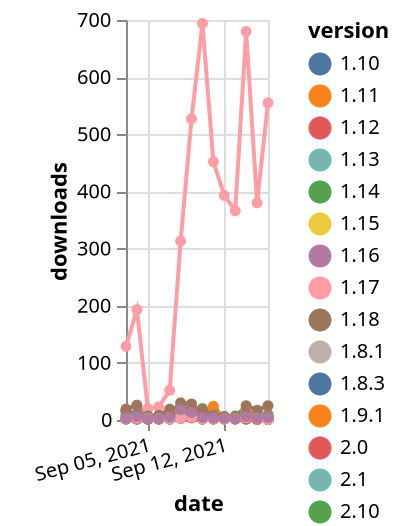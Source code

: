{"$schema": "https://vega.github.io/schema/vega-lite/v5.json", "description": "A simple bar chart with embedded data.", "data": {"values": [{"date": "2021-09-03", "total": 8453, "delta": 3, "version": "1.17"}, {"date": "2021-09-04", "total": 8455, "delta": 2, "version": "1.17"}, {"date": "2021-09-05", "total": 8457, "delta": 2, "version": "1.17"}, {"date": "2021-09-06", "total": 8459, "delta": 2, "version": "1.17"}, {"date": "2021-09-07", "total": 8461, "delta": 2, "version": "1.17"}, {"date": "2021-09-08", "total": 8467, "delta": 6, "version": "1.17"}, {"date": "2021-09-09", "total": 8478, "delta": 11, "version": "1.17"}, {"date": "2021-09-10", "total": 8480, "delta": 2, "version": "1.17"}, {"date": "2021-09-11", "total": 8482, "delta": 2, "version": "1.17"}, {"date": "2021-09-12", "total": 8484, "delta": 2, "version": "1.17"}, {"date": "2021-09-13", "total": 8486, "delta": 2, "version": "1.17"}, {"date": "2021-09-14", "total": 8488, "delta": 2, "version": "1.17"}, {"date": "2021-09-15", "total": 8490, "delta": 2, "version": "1.17"}, {"date": "2021-09-16", "total": 8491, "delta": 1, "version": "1.17"}, {"date": "2021-09-03", "total": 8289, "delta": 3, "version": "1.12"}, {"date": "2021-09-04", "total": 8291, "delta": 2, "version": "1.12"}, {"date": "2021-09-05", "total": 8293, "delta": 2, "version": "1.12"}, {"date": "2021-09-06", "total": 8295, "delta": 2, "version": "1.12"}, {"date": "2021-09-07", "total": 8297, "delta": 2, "version": "1.12"}, {"date": "2021-09-08", "total": 8305, "delta": 8, "version": "1.12"}, {"date": "2021-09-09", "total": 8313, "delta": 8, "version": "1.12"}, {"date": "2021-09-10", "total": 8315, "delta": 2, "version": "1.12"}, {"date": "2021-09-11", "total": 8317, "delta": 2, "version": "1.12"}, {"date": "2021-09-12", "total": 8319, "delta": 2, "version": "1.12"}, {"date": "2021-09-13", "total": 8321, "delta": 2, "version": "1.12"}, {"date": "2021-09-14", "total": 8323, "delta": 2, "version": "1.12"}, {"date": "2021-09-15", "total": 8325, "delta": 2, "version": "1.12"}, {"date": "2021-09-16", "total": 8326, "delta": 1, "version": "1.12"}, {"date": "2021-09-03", "total": 19891, "delta": 2, "version": "1.15"}, {"date": "2021-09-04", "total": 19893, "delta": 2, "version": "1.15"}, {"date": "2021-09-05", "total": 19895, "delta": 2, "version": "1.15"}, {"date": "2021-09-06", "total": 19897, "delta": 2, "version": "1.15"}, {"date": "2021-09-07", "total": 19899, "delta": 2, "version": "1.15"}, {"date": "2021-09-08", "total": 19904, "delta": 5, "version": "1.15"}, {"date": "2021-09-09", "total": 19909, "delta": 5, "version": "1.15"}, {"date": "2021-09-10", "total": 19912, "delta": 3, "version": "1.15"}, {"date": "2021-09-11", "total": 19915, "delta": 3, "version": "1.15"}, {"date": "2021-09-12", "total": 19917, "delta": 2, "version": "1.15"}, {"date": "2021-09-13", "total": 19919, "delta": 2, "version": "1.15"}, {"date": "2021-09-14", "total": 19922, "delta": 3, "version": "1.15"}, {"date": "2021-09-15", "total": 19924, "delta": 2, "version": "1.15"}, {"date": "2021-09-16", "total": 19925, "delta": 1, "version": "1.15"}, {"date": "2021-09-03", "total": 13961, "delta": 15, "version": "2.3"}, {"date": "2021-09-04", "total": 13967, "delta": 6, "version": "2.3"}, {"date": "2021-09-05", "total": 13970, "delta": 3, "version": "2.3"}, {"date": "2021-09-06", "total": 13977, "delta": 7, "version": "2.3"}, {"date": "2021-09-07", "total": 13980, "delta": 3, "version": "2.3"}, {"date": "2021-09-08", "total": 13989, "delta": 9, "version": "2.3"}, {"date": "2021-09-09", "total": 14002, "delta": 13, "version": "2.3"}, {"date": "2021-09-10", "total": 14013, "delta": 11, "version": "2.3"}, {"date": "2021-09-11", "total": 14031, "delta": 18, "version": "2.3"}, {"date": "2021-09-12", "total": 14035, "delta": 4, "version": "2.3"}, {"date": "2021-09-13", "total": 14039, "delta": 4, "version": "2.3"}, {"date": "2021-09-14", "total": 14049, "delta": 10, "version": "2.3"}, {"date": "2021-09-15", "total": 14063, "delta": 14, "version": "2.3"}, {"date": "2021-09-16", "total": 14067, "delta": 4, "version": "2.3"}, {"date": "2021-09-03", "total": 5531, "delta": 2, "version": "1.8.3"}, {"date": "2021-09-04", "total": 5533, "delta": 2, "version": "1.8.3"}, {"date": "2021-09-05", "total": 5535, "delta": 2, "version": "1.8.3"}, {"date": "2021-09-06", "total": 5537, "delta": 2, "version": "1.8.3"}, {"date": "2021-09-07", "total": 5539, "delta": 2, "version": "1.8.3"}, {"date": "2021-09-08", "total": 5543, "delta": 4, "version": "1.8.3"}, {"date": "2021-09-09", "total": 5549, "delta": 6, "version": "1.8.3"}, {"date": "2021-09-10", "total": 5551, "delta": 2, "version": "1.8.3"}, {"date": "2021-09-11", "total": 5553, "delta": 2, "version": "1.8.3"}, {"date": "2021-09-12", "total": 5555, "delta": 2, "version": "1.8.3"}, {"date": "2021-09-13", "total": 5557, "delta": 2, "version": "1.8.3"}, {"date": "2021-09-14", "total": 5559, "delta": 2, "version": "1.8.3"}, {"date": "2021-09-15", "total": 5560, "delta": 1, "version": "1.8.3"}, {"date": "2021-09-16", "total": 5561, "delta": 1, "version": "1.8.3"}, {"date": "2021-09-03", "total": 2741, "delta": 2, "version": "2.0"}, {"date": "2021-09-04", "total": 2743, "delta": 2, "version": "2.0"}, {"date": "2021-09-05", "total": 2745, "delta": 2, "version": "2.0"}, {"date": "2021-09-06", "total": 2747, "delta": 2, "version": "2.0"}, {"date": "2021-09-07", "total": 2749, "delta": 2, "version": "2.0"}, {"date": "2021-09-08", "total": 2753, "delta": 4, "version": "2.0"}, {"date": "2021-09-09", "total": 2761, "delta": 8, "version": "2.0"}, {"date": "2021-09-10", "total": 2763, "delta": 2, "version": "2.0"}, {"date": "2021-09-11", "total": 2765, "delta": 2, "version": "2.0"}, {"date": "2021-09-12", "total": 2767, "delta": 2, "version": "2.0"}, {"date": "2021-09-13", "total": 2769, "delta": 2, "version": "2.0"}, {"date": "2021-09-14", "total": 2771, "delta": 2, "version": "2.0"}, {"date": "2021-09-15", "total": 2773, "delta": 2, "version": "2.0"}, {"date": "2021-09-16", "total": 2774, "delta": 1, "version": "2.0"}, {"date": "2021-09-03", "total": 12376, "delta": 129, "version": "3.4"}, {"date": "2021-09-04", "total": 12569, "delta": 193, "version": "3.4"}, {"date": "2021-09-05", "total": 12589, "delta": 20, "version": "3.4"}, {"date": "2021-09-06", "total": 12612, "delta": 23, "version": "3.4"}, {"date": "2021-09-07", "total": 12664, "delta": 52, "version": "3.4"}, {"date": "2021-09-08", "total": 12977, "delta": 313, "version": "3.4"}, {"date": "2021-09-09", "total": 13504, "delta": 527, "version": "3.4"}, {"date": "2021-09-10", "total": 14198, "delta": 694, "version": "3.4"}, {"date": "2021-09-11", "total": 14650, "delta": 452, "version": "3.4"}, {"date": "2021-09-12", "total": 15043, "delta": 393, "version": "3.4"}, {"date": "2021-09-13", "total": 15409, "delta": 366, "version": "3.4"}, {"date": "2021-09-14", "total": 16089, "delta": 680, "version": "3.4"}, {"date": "2021-09-15", "total": 16469, "delta": 380, "version": "3.4"}, {"date": "2021-09-16", "total": 17024, "delta": 555, "version": "3.4"}, {"date": "2021-09-03", "total": 2524, "delta": 3, "version": "2.7"}, {"date": "2021-09-04", "total": 2526, "delta": 2, "version": "2.7"}, {"date": "2021-09-05", "total": 2528, "delta": 2, "version": "2.7"}, {"date": "2021-09-06", "total": 2530, "delta": 2, "version": "2.7"}, {"date": "2021-09-07", "total": 2533, "delta": 3, "version": "2.7"}, {"date": "2021-09-08", "total": 2538, "delta": 5, "version": "2.7"}, {"date": "2021-09-09", "total": 2546, "delta": 8, "version": "2.7"}, {"date": "2021-09-10", "total": 2548, "delta": 2, "version": "2.7"}, {"date": "2021-09-11", "total": 2550, "delta": 2, "version": "2.7"}, {"date": "2021-09-12", "total": 2552, "delta": 2, "version": "2.7"}, {"date": "2021-09-13", "total": 2554, "delta": 2, "version": "2.7"}, {"date": "2021-09-14", "total": 2556, "delta": 2, "version": "2.7"}, {"date": "2021-09-15", "total": 2558, "delta": 2, "version": "2.7"}, {"date": "2021-09-16", "total": 2559, "delta": 1, "version": "2.7"}, {"date": "2021-09-03", "total": 4657, "delta": 6, "version": "3.1"}, {"date": "2021-09-04", "total": 4660, "delta": 3, "version": "3.1"}, {"date": "2021-09-05", "total": 4662, "delta": 2, "version": "3.1"}, {"date": "2021-09-06", "total": 4664, "delta": 2, "version": "3.1"}, {"date": "2021-09-07", "total": 4667, "delta": 3, "version": "3.1"}, {"date": "2021-09-08", "total": 4673, "delta": 6, "version": "3.1"}, {"date": "2021-09-09", "total": 4682, "delta": 9, "version": "3.1"}, {"date": "2021-09-10", "total": 4686, "delta": 4, "version": "3.1"}, {"date": "2021-09-11", "total": 4689, "delta": 3, "version": "3.1"}, {"date": "2021-09-12", "total": 4692, "delta": 3, "version": "3.1"}, {"date": "2021-09-13", "total": 4697, "delta": 5, "version": "3.1"}, {"date": "2021-09-14", "total": 4704, "delta": 7, "version": "3.1"}, {"date": "2021-09-15", "total": 4708, "delta": 4, "version": "3.1"}, {"date": "2021-09-16", "total": 4711, "delta": 3, "version": "3.1"}, {"date": "2021-09-03", "total": 8713, "delta": 5, "version": "1.10"}, {"date": "2021-09-04", "total": 8721, "delta": 8, "version": "1.10"}, {"date": "2021-09-05", "total": 8725, "delta": 4, "version": "1.10"}, {"date": "2021-09-06", "total": 8729, "delta": 4, "version": "1.10"}, {"date": "2021-09-07", "total": 8733, "delta": 4, "version": "1.10"}, {"date": "2021-09-08", "total": 8741, "delta": 8, "version": "1.10"}, {"date": "2021-09-09", "total": 8754, "delta": 13, "version": "1.10"}, {"date": "2021-09-10", "total": 8758, "delta": 4, "version": "1.10"}, {"date": "2021-09-11", "total": 8762, "delta": 4, "version": "1.10"}, {"date": "2021-09-12", "total": 8766, "delta": 4, "version": "1.10"}, {"date": "2021-09-13", "total": 8770, "delta": 4, "version": "1.10"}, {"date": "2021-09-14", "total": 8774, "delta": 4, "version": "1.10"}, {"date": "2021-09-15", "total": 8778, "delta": 4, "version": "1.10"}, {"date": "2021-09-16", "total": 8780, "delta": 2, "version": "1.10"}, {"date": "2021-09-03", "total": 7057, "delta": 4, "version": "2.8"}, {"date": "2021-09-04", "total": 7060, "delta": 3, "version": "2.8"}, {"date": "2021-09-05", "total": 7062, "delta": 2, "version": "2.8"}, {"date": "2021-09-06", "total": 7064, "delta": 2, "version": "2.8"}, {"date": "2021-09-07", "total": 7068, "delta": 4, "version": "2.8"}, {"date": "2021-09-08", "total": 7072, "delta": 4, "version": "2.8"}, {"date": "2021-09-09", "total": 7078, "delta": 6, "version": "2.8"}, {"date": "2021-09-10", "total": 7086, "delta": 8, "version": "2.8"}, {"date": "2021-09-11", "total": 7110, "delta": 24, "version": "2.8"}, {"date": "2021-09-12", "total": 7113, "delta": 3, "version": "2.8"}, {"date": "2021-09-13", "total": 7117, "delta": 4, "version": "2.8"}, {"date": "2021-09-14", "total": 7127, "delta": 10, "version": "2.8"}, {"date": "2021-09-15", "total": 7129, "delta": 2, "version": "2.8"}, {"date": "2021-09-16", "total": 7135, "delta": 6, "version": "2.8"}, {"date": "2021-09-03", "total": 10037, "delta": 5, "version": "2.6"}, {"date": "2021-09-04", "total": 10049, "delta": 12, "version": "2.6"}, {"date": "2021-09-05", "total": 10052, "delta": 3, "version": "2.6"}, {"date": "2021-09-06", "total": 10056, "delta": 4, "version": "2.6"}, {"date": "2021-09-07", "total": 10061, "delta": 5, "version": "2.6"}, {"date": "2021-09-08", "total": 10067, "delta": 6, "version": "2.6"}, {"date": "2021-09-09", "total": 10084, "delta": 17, "version": "2.6"}, {"date": "2021-09-10", "total": 10094, "delta": 10, "version": "2.6"}, {"date": "2021-09-11", "total": 10097, "delta": 3, "version": "2.6"}, {"date": "2021-09-12", "total": 10099, "delta": 2, "version": "2.6"}, {"date": "2021-09-13", "total": 10102, "delta": 3, "version": "2.6"}, {"date": "2021-09-14", "total": 10115, "delta": 13, "version": "2.6"}, {"date": "2021-09-15", "total": 10125, "delta": 10, "version": "2.6"}, {"date": "2021-09-16", "total": 10135, "delta": 10, "version": "2.6"}, {"date": "2021-09-03", "total": 22609, "delta": 9, "version": "2.10"}, {"date": "2021-09-04", "total": 22614, "delta": 5, "version": "2.10"}, {"date": "2021-09-05", "total": 22616, "delta": 2, "version": "2.10"}, {"date": "2021-09-06", "total": 22622, "delta": 6, "version": "2.10"}, {"date": "2021-09-07", "total": 22626, "delta": 4, "version": "2.10"}, {"date": "2021-09-08", "total": 22637, "delta": 11, "version": "2.10"}, {"date": "2021-09-09", "total": 22650, "delta": 13, "version": "2.10"}, {"date": "2021-09-10", "total": 22670, "delta": 20, "version": "2.10"}, {"date": "2021-09-11", "total": 22676, "delta": 6, "version": "2.10"}, {"date": "2021-09-12", "total": 22682, "delta": 6, "version": "2.10"}, {"date": "2021-09-13", "total": 22689, "delta": 7, "version": "2.10"}, {"date": "2021-09-14", "total": 22698, "delta": 9, "version": "2.10"}, {"date": "2021-09-15", "total": 22703, "delta": 5, "version": "2.10"}, {"date": "2021-09-16", "total": 22712, "delta": 9, "version": "2.10"}, {"date": "2021-09-03", "total": 2514, "delta": 2, "version": "1.8.1"}, {"date": "2021-09-04", "total": 2516, "delta": 2, "version": "1.8.1"}, {"date": "2021-09-05", "total": 2518, "delta": 2, "version": "1.8.1"}, {"date": "2021-09-06", "total": 2520, "delta": 2, "version": "1.8.1"}, {"date": "2021-09-07", "total": 2522, "delta": 2, "version": "1.8.1"}, {"date": "2021-09-08", "total": 2524, "delta": 2, "version": "1.8.1"}, {"date": "2021-09-09", "total": 2528, "delta": 4, "version": "1.8.1"}, {"date": "2021-09-10", "total": 2530, "delta": 2, "version": "1.8.1"}, {"date": "2021-09-11", "total": 2532, "delta": 2, "version": "1.8.1"}, {"date": "2021-09-12", "total": 2534, "delta": 2, "version": "1.8.1"}, {"date": "2021-09-13", "total": 2536, "delta": 2, "version": "1.8.1"}, {"date": "2021-09-14", "total": 2538, "delta": 2, "version": "1.8.1"}, {"date": "2021-09-15", "total": 2539, "delta": 1, "version": "1.8.1"}, {"date": "2021-09-16", "total": 2540, "delta": 1, "version": "1.8.1"}, {"date": "2021-09-03", "total": 4859, "delta": 2, "version": "1.11"}, {"date": "2021-09-04", "total": 4861, "delta": 2, "version": "1.11"}, {"date": "2021-09-05", "total": 4863, "delta": 2, "version": "1.11"}, {"date": "2021-09-06", "total": 4865, "delta": 2, "version": "1.11"}, {"date": "2021-09-07", "total": 4867, "delta": 2, "version": "1.11"}, {"date": "2021-09-08", "total": 4872, "delta": 5, "version": "1.11"}, {"date": "2021-09-09", "total": 4877, "delta": 5, "version": "1.11"}, {"date": "2021-09-10", "total": 4879, "delta": 2, "version": "1.11"}, {"date": "2021-09-11", "total": 4881, "delta": 2, "version": "1.11"}, {"date": "2021-09-12", "total": 4883, "delta": 2, "version": "1.11"}, {"date": "2021-09-13", "total": 4885, "delta": 2, "version": "1.11"}, {"date": "2021-09-14", "total": 4887, "delta": 2, "version": "1.11"}, {"date": "2021-09-15", "total": 4889, "delta": 2, "version": "1.11"}, {"date": "2021-09-16", "total": 4890, "delta": 1, "version": "1.11"}, {"date": "2021-09-03", "total": 6278, "delta": 7, "version": "3.2"}, {"date": "2021-09-04", "total": 6284, "delta": 6, "version": "3.2"}, {"date": "2021-09-05", "total": 6288, "delta": 4, "version": "3.2"}, {"date": "2021-09-06", "total": 6291, "delta": 3, "version": "3.2"}, {"date": "2021-09-07", "total": 6294, "delta": 3, "version": "3.2"}, {"date": "2021-09-08", "total": 6309, "delta": 15, "version": "3.2"}, {"date": "2021-09-09", "total": 6319, "delta": 10, "version": "3.2"}, {"date": "2021-09-10", "total": 6323, "delta": 4, "version": "3.2"}, {"date": "2021-09-11", "total": 6326, "delta": 3, "version": "3.2"}, {"date": "2021-09-12", "total": 6328, "delta": 2, "version": "3.2"}, {"date": "2021-09-13", "total": 6332, "delta": 4, "version": "3.2"}, {"date": "2021-09-14", "total": 6344, "delta": 12, "version": "3.2"}, {"date": "2021-09-15", "total": 6347, "delta": 3, "version": "3.2"}, {"date": "2021-09-16", "total": 6353, "delta": 6, "version": "3.2"}, {"date": "2021-09-03", "total": 2343, "delta": 2, "version": "2.2"}, {"date": "2021-09-04", "total": 2345, "delta": 2, "version": "2.2"}, {"date": "2021-09-05", "total": 2347, "delta": 2, "version": "2.2"}, {"date": "2021-09-06", "total": 2349, "delta": 2, "version": "2.2"}, {"date": "2021-09-07", "total": 2351, "delta": 2, "version": "2.2"}, {"date": "2021-09-08", "total": 2355, "delta": 4, "version": "2.2"}, {"date": "2021-09-09", "total": 2359, "delta": 4, "version": "2.2"}, {"date": "2021-09-10", "total": 2361, "delta": 2, "version": "2.2"}, {"date": "2021-09-11", "total": 2363, "delta": 2, "version": "2.2"}, {"date": "2021-09-12", "total": 2365, "delta": 2, "version": "2.2"}, {"date": "2021-09-13", "total": 2367, "delta": 2, "version": "2.2"}, {"date": "2021-09-14", "total": 2369, "delta": 2, "version": "2.2"}, {"date": "2021-09-15", "total": 2371, "delta": 2, "version": "2.2"}, {"date": "2021-09-16", "total": 2372, "delta": 1, "version": "2.2"}, {"date": "2021-09-03", "total": 47177, "delta": 19, "version": "1.18"}, {"date": "2021-09-04", "total": 47203, "delta": 26, "version": "1.18"}, {"date": "2021-09-05", "total": 47210, "delta": 7, "version": "1.18"}, {"date": "2021-09-06", "total": 47218, "delta": 8, "version": "1.18"}, {"date": "2021-09-07", "total": 47237, "delta": 19, "version": "1.18"}, {"date": "2021-09-08", "total": 47259, "delta": 22, "version": "1.18"}, {"date": "2021-09-09", "total": 47277, "delta": 18, "version": "1.18"}, {"date": "2021-09-10", "total": 47295, "delta": 18, "version": "1.18"}, {"date": "2021-09-11", "total": 47301, "delta": 6, "version": "1.18"}, {"date": "2021-09-12", "total": 47307, "delta": 6, "version": "1.18"}, {"date": "2021-09-13", "total": 47312, "delta": 5, "version": "1.18"}, {"date": "2021-09-14", "total": 47337, "delta": 25, "version": "1.18"}, {"date": "2021-09-15", "total": 47354, "delta": 17, "version": "1.18"}, {"date": "2021-09-16", "total": 47379, "delta": 25, "version": "1.18"}, {"date": "2021-09-03", "total": 2317, "delta": 2, "version": "3.0"}, {"date": "2021-09-04", "total": 2319, "delta": 2, "version": "3.0"}, {"date": "2021-09-05", "total": 2321, "delta": 2, "version": "3.0"}, {"date": "2021-09-06", "total": 2323, "delta": 2, "version": "3.0"}, {"date": "2021-09-07", "total": 2325, "delta": 2, "version": "3.0"}, {"date": "2021-09-08", "total": 2330, "delta": 5, "version": "3.0"}, {"date": "2021-09-09", "total": 2335, "delta": 5, "version": "3.0"}, {"date": "2021-09-10", "total": 2337, "delta": 2, "version": "3.0"}, {"date": "2021-09-11", "total": 2339, "delta": 2, "version": "3.0"}, {"date": "2021-09-12", "total": 2341, "delta": 2, "version": "3.0"}, {"date": "2021-09-13", "total": 2343, "delta": 2, "version": "3.0"}, {"date": "2021-09-14", "total": 2345, "delta": 2, "version": "3.0"}, {"date": "2021-09-15", "total": 2347, "delta": 2, "version": "3.0"}, {"date": "2021-09-16", "total": 2348, "delta": 1, "version": "3.0"}, {"date": "2021-09-03", "total": 10589, "delta": 6, "version": "1.13"}, {"date": "2021-09-04", "total": 10599, "delta": 10, "version": "1.13"}, {"date": "2021-09-05", "total": 10601, "delta": 2, "version": "1.13"}, {"date": "2021-09-06", "total": 10603, "delta": 2, "version": "1.13"}, {"date": "2021-09-07", "total": 10605, "delta": 2, "version": "1.13"}, {"date": "2021-09-08", "total": 10611, "delta": 6, "version": "1.13"}, {"date": "2021-09-09", "total": 10618, "delta": 7, "version": "1.13"}, {"date": "2021-09-10", "total": 10622, "delta": 4, "version": "1.13"}, {"date": "2021-09-11", "total": 10626, "delta": 4, "version": "1.13"}, {"date": "2021-09-12", "total": 10629, "delta": 3, "version": "1.13"}, {"date": "2021-09-13", "total": 10631, "delta": 2, "version": "1.13"}, {"date": "2021-09-14", "total": 10633, "delta": 2, "version": "1.13"}, {"date": "2021-09-15", "total": 10635, "delta": 2, "version": "1.13"}, {"date": "2021-09-16", "total": 10637, "delta": 2, "version": "1.13"}, {"date": "2021-09-03", "total": 11723, "delta": 2, "version": "1.14"}, {"date": "2021-09-04", "total": 11725, "delta": 2, "version": "1.14"}, {"date": "2021-09-05", "total": 11727, "delta": 2, "version": "1.14"}, {"date": "2021-09-06", "total": 11729, "delta": 2, "version": "1.14"}, {"date": "2021-09-07", "total": 11731, "delta": 2, "version": "1.14"}, {"date": "2021-09-08", "total": 11736, "delta": 5, "version": "1.14"}, {"date": "2021-09-09", "total": 11741, "delta": 5, "version": "1.14"}, {"date": "2021-09-10", "total": 11743, "delta": 2, "version": "1.14"}, {"date": "2021-09-11", "total": 11745, "delta": 2, "version": "1.14"}, {"date": "2021-09-12", "total": 11747, "delta": 2, "version": "1.14"}, {"date": "2021-09-13", "total": 11749, "delta": 2, "version": "1.14"}, {"date": "2021-09-14", "total": 11751, "delta": 2, "version": "1.14"}, {"date": "2021-09-15", "total": 11753, "delta": 2, "version": "1.14"}, {"date": "2021-09-16", "total": 11754, "delta": 1, "version": "1.14"}, {"date": "2021-09-03", "total": 2170, "delta": 3, "version": "3.3"}, {"date": "2021-09-04", "total": 2172, "delta": 2, "version": "3.3"}, {"date": "2021-09-05", "total": 2174, "delta": 2, "version": "3.3"}, {"date": "2021-09-06", "total": 2176, "delta": 2, "version": "3.3"}, {"date": "2021-09-07", "total": 2178, "delta": 2, "version": "3.3"}, {"date": "2021-09-08", "total": 2187, "delta": 9, "version": "3.3"}, {"date": "2021-09-09", "total": 2195, "delta": 8, "version": "3.3"}, {"date": "2021-09-10", "total": 2198, "delta": 3, "version": "3.3"}, {"date": "2021-09-11", "total": 2202, "delta": 4, "version": "3.3"}, {"date": "2021-09-12", "total": 2204, "delta": 2, "version": "3.3"}, {"date": "2021-09-13", "total": 2206, "delta": 2, "version": "3.3"}, {"date": "2021-09-14", "total": 2209, "delta": 3, "version": "3.3"}, {"date": "2021-09-15", "total": 2213, "delta": 4, "version": "3.3"}, {"date": "2021-09-16", "total": 2214, "delta": 1, "version": "3.3"}, {"date": "2021-09-03", "total": 11561, "delta": 16, "version": "2.5"}, {"date": "2021-09-04", "total": 11571, "delta": 10, "version": "2.5"}, {"date": "2021-09-05", "total": 11573, "delta": 2, "version": "2.5"}, {"date": "2021-09-06", "total": 11575, "delta": 2, "version": "2.5"}, {"date": "2021-09-07", "total": 11586, "delta": 11, "version": "2.5"}, {"date": "2021-09-08", "total": 11616, "delta": 30, "version": "2.5"}, {"date": "2021-09-09", "total": 11644, "delta": 28, "version": "2.5"}, {"date": "2021-09-10", "total": 11654, "delta": 10, "version": "2.5"}, {"date": "2021-09-11", "total": 11662, "delta": 8, "version": "2.5"}, {"date": "2021-09-12", "total": 11664, "delta": 2, "version": "2.5"}, {"date": "2021-09-13", "total": 11667, "delta": 3, "version": "2.5"}, {"date": "2021-09-14", "total": 11678, "delta": 11, "version": "2.5"}, {"date": "2021-09-15", "total": 11683, "delta": 5, "version": "2.5"}, {"date": "2021-09-16", "total": 11689, "delta": 6, "version": "2.5"}, {"date": "2021-09-03", "total": 9932, "delta": 3, "version": "1.9.1"}, {"date": "2021-09-04", "total": 9935, "delta": 3, "version": "1.9.1"}, {"date": "2021-09-05", "total": 9937, "delta": 2, "version": "1.9.1"}, {"date": "2021-09-06", "total": 9939, "delta": 2, "version": "1.9.1"}, {"date": "2021-09-07", "total": 9941, "delta": 2, "version": "1.9.1"}, {"date": "2021-09-08", "total": 9946, "delta": 5, "version": "1.9.1"}, {"date": "2021-09-09", "total": 9952, "delta": 6, "version": "1.9.1"}, {"date": "2021-09-10", "total": 9954, "delta": 2, "version": "1.9.1"}, {"date": "2021-09-11", "total": 9956, "delta": 2, "version": "1.9.1"}, {"date": "2021-09-12", "total": 9958, "delta": 2, "version": "1.9.1"}, {"date": "2021-09-13", "total": 9960, "delta": 2, "version": "1.9.1"}, {"date": "2021-09-14", "total": 9962, "delta": 2, "version": "1.9.1"}, {"date": "2021-09-15", "total": 9963, "delta": 1, "version": "1.9.1"}, {"date": "2021-09-16", "total": 9964, "delta": 1, "version": "1.9.1"}, {"date": "2021-09-03", "total": 4900, "delta": 2, "version": "2.1"}, {"date": "2021-09-04", "total": 4902, "delta": 2, "version": "2.1"}, {"date": "2021-09-05", "total": 4904, "delta": 2, "version": "2.1"}, {"date": "2021-09-06", "total": 4906, "delta": 2, "version": "2.1"}, {"date": "2021-09-07", "total": 4908, "delta": 2, "version": "2.1"}, {"date": "2021-09-08", "total": 4912, "delta": 4, "version": "2.1"}, {"date": "2021-09-09", "total": 4916, "delta": 4, "version": "2.1"}, {"date": "2021-09-10", "total": 4918, "delta": 2, "version": "2.1"}, {"date": "2021-09-11", "total": 4920, "delta": 2, "version": "2.1"}, {"date": "2021-09-12", "total": 4922, "delta": 2, "version": "2.1"}, {"date": "2021-09-13", "total": 4924, "delta": 2, "version": "2.1"}, {"date": "2021-09-14", "total": 4927, "delta": 3, "version": "2.1"}, {"date": "2021-09-15", "total": 4929, "delta": 2, "version": "2.1"}, {"date": "2021-09-16", "total": 4930, "delta": 1, "version": "2.1"}, {"date": "2021-09-03", "total": 2515, "delta": 2, "version": "2.9"}, {"date": "2021-09-04", "total": 2517, "delta": 2, "version": "2.9"}, {"date": "2021-09-05", "total": 2519, "delta": 2, "version": "2.9"}, {"date": "2021-09-06", "total": 2521, "delta": 2, "version": "2.9"}, {"date": "2021-09-07", "total": 2523, "delta": 2, "version": "2.9"}, {"date": "2021-09-08", "total": 2527, "delta": 4, "version": "2.9"}, {"date": "2021-09-09", "total": 2531, "delta": 4, "version": "2.9"}, {"date": "2021-09-10", "total": 2533, "delta": 2, "version": "2.9"}, {"date": "2021-09-11", "total": 2535, "delta": 2, "version": "2.9"}, {"date": "2021-09-12", "total": 2538, "delta": 3, "version": "2.9"}, {"date": "2021-09-13", "total": 2541, "delta": 3, "version": "2.9"}, {"date": "2021-09-14", "total": 2543, "delta": 2, "version": "2.9"}, {"date": "2021-09-15", "total": 2545, "delta": 2, "version": "2.9"}, {"date": "2021-09-16", "total": 2546, "delta": 1, "version": "2.9"}, {"date": "2021-09-03", "total": 9824, "delta": 3, "version": "2.4"}, {"date": "2021-09-04", "total": 9827, "delta": 3, "version": "2.4"}, {"date": "2021-09-05", "total": 9830, "delta": 3, "version": "2.4"}, {"date": "2021-09-06", "total": 9832, "delta": 2, "version": "2.4"}, {"date": "2021-09-07", "total": 9834, "delta": 2, "version": "2.4"}, {"date": "2021-09-08", "total": 9838, "delta": 4, "version": "2.4"}, {"date": "2021-09-09", "total": 9843, "delta": 5, "version": "2.4"}, {"date": "2021-09-10", "total": 9845, "delta": 2, "version": "2.4"}, {"date": "2021-09-11", "total": 9847, "delta": 2, "version": "2.4"}, {"date": "2021-09-12", "total": 9849, "delta": 2, "version": "2.4"}, {"date": "2021-09-13", "total": 9851, "delta": 2, "version": "2.4"}, {"date": "2021-09-14", "total": 9855, "delta": 4, "version": "2.4"}, {"date": "2021-09-15", "total": 9858, "delta": 3, "version": "2.4"}, {"date": "2021-09-16", "total": 9859, "delta": 1, "version": "2.4"}, {"date": "2021-09-03", "total": 31895, "delta": 3, "version": "1.16"}, {"date": "2021-09-04", "total": 31901, "delta": 6, "version": "1.16"}, {"date": "2021-09-05", "total": 31903, "delta": 2, "version": "1.16"}, {"date": "2021-09-06", "total": 31905, "delta": 2, "version": "1.16"}, {"date": "2021-09-07", "total": 31910, "delta": 5, "version": "1.16"}, {"date": "2021-09-08", "total": 31928, "delta": 18, "version": "1.16"}, {"date": "2021-09-09", "total": 31941, "delta": 13, "version": "1.16"}, {"date": "2021-09-10", "total": 31945, "delta": 4, "version": "1.16"}, {"date": "2021-09-11", "total": 31948, "delta": 3, "version": "1.16"}, {"date": "2021-09-12", "total": 31951, "delta": 3, "version": "1.16"}, {"date": "2021-09-13", "total": 31953, "delta": 2, "version": "1.16"}, {"date": "2021-09-14", "total": 31959, "delta": 6, "version": "1.16"}, {"date": "2021-09-15", "total": 31962, "delta": 3, "version": "1.16"}, {"date": "2021-09-16", "total": 31966, "delta": 4, "version": "1.16"}]}, "width": "container", "mark": {"type": "line", "point": {"filled": true}}, "encoding": {"x": {"field": "date", "type": "temporal", "timeUnit": "yearmonthdate", "title": "date", "axis": {"labelAngle": -15}}, "y": {"field": "delta", "type": "quantitative", "title": "downloads"}, "color": {"field": "version", "type": "nominal"}, "tooltip": {"field": "delta"}}}